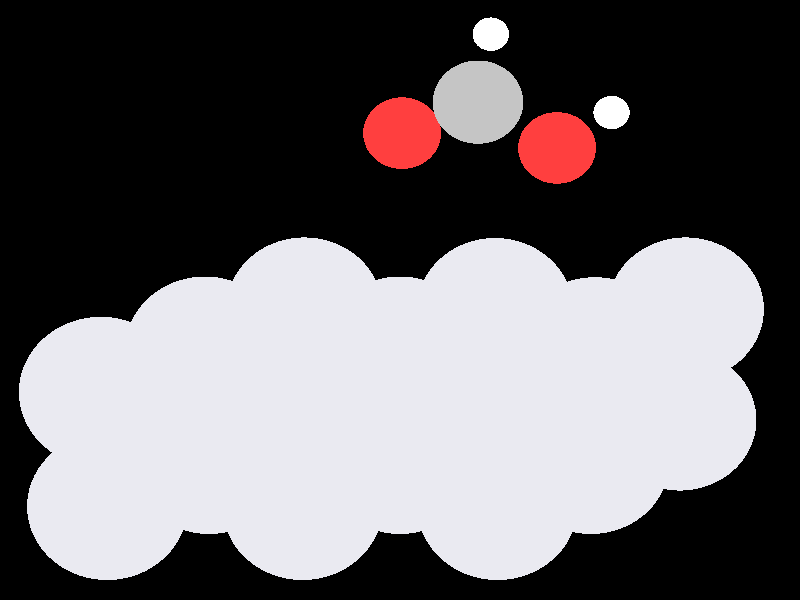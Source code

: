 #include "colors.inc"
#include "finish.inc"

global_settings {assumed_gamma 1 max_trace_level 6}
background {color White transmit 1.0}
camera {perspective
  right -11.34*x up 9.25*y
  direction 100.00*z
  location <0,0,100.00> look_at <0,0,0>}


light_source {<  2.00,   3.00,  40.00> color White
  area_light <0.70, 0, 0>, <0, 0.70, 0>, 3, 3
  adaptive 1 jitter}
// no fog
#declare simple = finish {phong 0.7}
#declare pale = finish {ambient 0.5 diffuse 0.85 roughness 0.001 specular 0.200 }
#declare intermediate = finish {ambient 0.3 diffuse 0.6 specular 0.1 roughness 0.04}
#declare vmd = finish {ambient 0.0 diffuse 0.65 phong 0.1 phong_size 40.0 specular 0.5 }
#declare jmol = finish {ambient 0.2 diffuse 0.6 specular 1 roughness 0.001 metallic}
#declare ase2 = finish {ambient 0.05 brilliance 3 diffuse 0.6 metallic specular 0.7 roughness 0.04 reflection 0.15}
#declare ase3 = finish {ambient 0.15 brilliance 2 diffuse 0.6 metallic specular 1.0 roughness 0.001 reflection 0.0}
#declare glass = finish {ambient 0.05 diffuse 0.3 specular 1.0 roughness 0.001}
#declare glass2 = finish {ambient 0.01 diffuse 0.3 specular 1.0 reflection 0.25 roughness 0.001}
#declare Rcell = 0.050;
#declare Rbond = 0.100;

#macro atom(LOC, R, COL, TRANS, FIN)
  sphere{LOC, R texture{pigment{color COL transmit TRANS} finish{FIN}}}
#end
#macro constrain(LOC, R, COL, TRANS FIN)
union{torus{R, Rcell rotate 45*z texture{pigment{color COL transmit TRANS} finish{FIN}}}
     torus{R, Rcell rotate -45*z texture{pigment{color COL transmit TRANS} finish{FIN}}}
     translate LOC}
#end

// no cell vertices
atom(< -4.24,  -3.25,  -2.18>, 1.16, rgb <0.82, 0.82, 0.88>, 0.0, ase3) // #0
atom(< -1.41,  -3.25,  -2.18>, 1.16, rgb <0.82, 0.82, 0.88>, 0.0, ase3) // #1
atom(<  1.41,  -3.25,  -2.18>, 1.16, rgb <0.82, 0.82, 0.88>, 0.0, ase3) // #2
atom(< -2.83,  -2.61,  -4.55>, 1.16, rgb <0.82, 0.82, 0.88>, 0.0, ase3) // #3
atom(<  0.00,  -2.61,  -4.55>, 1.16, rgb <0.82, 0.82, 0.88>, 0.0, ase3) // #4
atom(<  2.83,  -2.61,  -4.55>, 1.16, rgb <0.82, 0.82, 0.88>, 0.0, ase3) // #5
atom(< -1.41,  -1.98,  -6.91>, 1.16, rgb <0.82, 0.82, 0.88>, 0.0, ase3) // #6
atom(<  1.42,  -1.98,  -6.91>, 1.16, rgb <0.82, 0.82, 0.88>, 0.0, ase3) // #7
atom(<  4.24,  -1.98,  -6.91>, 1.16, rgb <0.82, 0.82, 0.88>, 0.0, ase3) // #8
atom(< -4.24,  -1.42,  -0.00>, 1.16, rgb <0.82, 0.82, 0.88>, 0.0, ase3) // #9
atom(< -1.42,  -1.42,  -0.00>, 1.16, rgb <0.82, 0.82, 0.88>, 0.0, ase3) // #10
atom(<  1.41,  -1.43,   0.00>, 1.16, rgb <0.82, 0.82, 0.88>, 0.0, ase3) // #11
atom(< -2.83,  -0.79,  -2.37>, 1.16, rgb <0.82, 0.82, 0.88>, 0.0, ase3) // #12
atom(< -0.00,  -0.79,  -2.37>, 1.16, rgb <0.82, 0.82, 0.88>, 0.0, ase3) // #13
atom(<  2.83,  -0.80,  -2.37>, 1.16, rgb <0.82, 0.82, 0.88>, 0.0, ase3) // #14
atom(< -1.42,  -0.15,  -4.73>, 1.16, rgb <0.82, 0.82, 0.88>, 0.0, ase3) // #15
atom(<  1.41,  -0.16,  -4.74>, 1.16, rgb <0.82, 0.82, 0.88>, 0.0, ase3) // #16
atom(<  4.24,  -0.15,  -4.73>, 1.16, rgb <0.82, 0.82, 0.88>, 0.0, ase3) // #17
atom(<  0.03,   2.61,  -1.46>, 0.56, rgb <1.00, 0.05, 0.05>, 0.0, ase3) // #18
atom(<  1.12,   3.09,  -1.32>, 0.65, rgb <0.56, 0.56, 0.56>, 0.0, ase3) // #19
atom(<  2.26,   2.38,  -1.53>, 0.56, rgb <1.00, 0.05, 0.05>, 0.0, ase3) // #20
atom(<  1.30,   4.14,  -1.02>, 0.26, rgb <1.00, 1.00, 1.00>, 0.0, ase3) // #21
atom(<  3.04,   2.93,  -1.37>, 0.26, rgb <1.00, 1.00, 1.00>, 0.0, ase3) // #22

// no constraints
